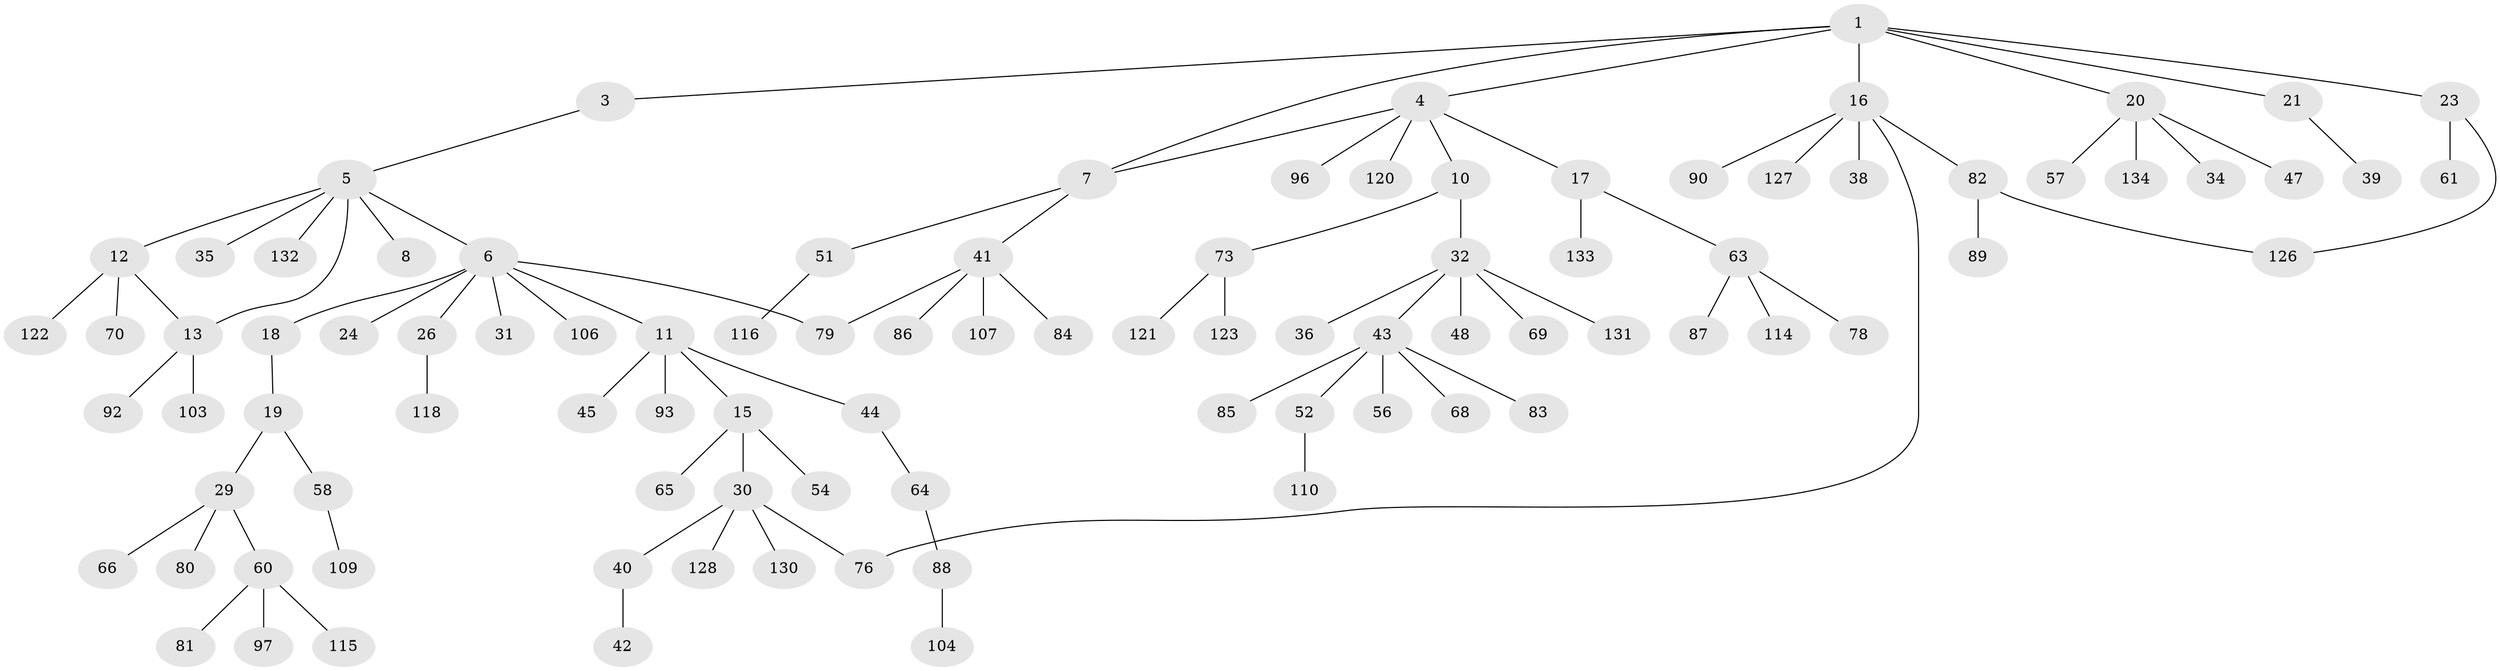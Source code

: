// original degree distribution, {4: 0.08955223880597014, 5: 0.03731343283582089, 3: 0.1044776119402985, 6: 0.007462686567164179, 7: 0.014925373134328358, 8: 0.007462686567164179, 2: 0.2537313432835821, 1: 0.48507462686567165}
// Generated by graph-tools (version 1.1) at 2025/41/03/06/25 10:41:25]
// undirected, 94 vertices, 98 edges
graph export_dot {
graph [start="1"]
  node [color=gray90,style=filled];
  1 [super="+2"];
  3 [super="+55"];
  4 [super="+91"];
  5 [super="+9"];
  6 [super="+71"];
  7 [super="+14"];
  8 [super="+25"];
  10;
  11 [super="+37"];
  12 [super="+111"];
  13 [super="+28"];
  15 [super="+27"];
  16 [super="+46"];
  17 [super="+22"];
  18 [super="+75"];
  19 [super="+53"];
  20 [super="+112"];
  21;
  23 [super="+77"];
  24;
  26;
  29 [super="+59"];
  30 [super="+50"];
  31 [super="+33"];
  32 [super="+129"];
  34;
  35;
  36;
  38;
  39 [super="+124"];
  40;
  41 [super="+74"];
  42;
  43 [super="+49"];
  44;
  45;
  47 [super="+125"];
  48 [super="+94"];
  51;
  52 [super="+62"];
  54;
  56;
  57 [super="+119"];
  58 [super="+101"];
  60 [super="+67"];
  61;
  63 [super="+99"];
  64 [super="+100"];
  65;
  66;
  68 [super="+72"];
  69;
  70;
  73 [super="+98"];
  76 [super="+102"];
  78;
  79 [super="+117"];
  80 [super="+95"];
  81;
  82 [super="+113"];
  83;
  84;
  85;
  86;
  87;
  88;
  89;
  90;
  92;
  93;
  96 [super="+105"];
  97;
  103 [super="+108"];
  104;
  106;
  107;
  109;
  110;
  114;
  115;
  116;
  118;
  120;
  121;
  122;
  123;
  126;
  127;
  128;
  130;
  131;
  132;
  133;
  134;
  1 -- 4;
  1 -- 7;
  1 -- 23;
  1 -- 16;
  1 -- 3;
  1 -- 20;
  1 -- 21;
  3 -- 5;
  4 -- 10;
  4 -- 17;
  4 -- 120;
  4 -- 7;
  4 -- 96;
  5 -- 6;
  5 -- 8;
  5 -- 35;
  5 -- 132;
  5 -- 13;
  5 -- 12;
  6 -- 11;
  6 -- 18;
  6 -- 24;
  6 -- 26;
  6 -- 31;
  6 -- 106;
  6 -- 79;
  7 -- 41;
  7 -- 51;
  10 -- 32;
  10 -- 73;
  11 -- 15;
  11 -- 93;
  11 -- 44;
  11 -- 45;
  12 -- 13;
  12 -- 70;
  12 -- 122;
  13 -- 92;
  13 -- 103;
  15 -- 65;
  15 -- 30;
  15 -- 54;
  16 -- 38;
  16 -- 82;
  16 -- 127;
  16 -- 90;
  16 -- 76;
  17 -- 133;
  17 -- 63;
  18 -- 19;
  19 -- 29;
  19 -- 58;
  20 -- 34;
  20 -- 47;
  20 -- 57;
  20 -- 134;
  21 -- 39;
  23 -- 61;
  23 -- 126;
  26 -- 118;
  29 -- 66;
  29 -- 80;
  29 -- 60;
  30 -- 40;
  30 -- 130;
  30 -- 128;
  30 -- 76;
  32 -- 36;
  32 -- 43;
  32 -- 48;
  32 -- 69;
  32 -- 131;
  40 -- 42;
  41 -- 84;
  41 -- 107;
  41 -- 86;
  41 -- 79;
  43 -- 52;
  43 -- 68;
  43 -- 85;
  43 -- 56;
  43 -- 83;
  44 -- 64;
  51 -- 116;
  52 -- 110;
  58 -- 109;
  60 -- 81;
  60 -- 115;
  60 -- 97;
  63 -- 78;
  63 -- 87;
  63 -- 114;
  64 -- 88;
  73 -- 121;
  73 -- 123;
  82 -- 89;
  82 -- 126;
  88 -- 104;
}
